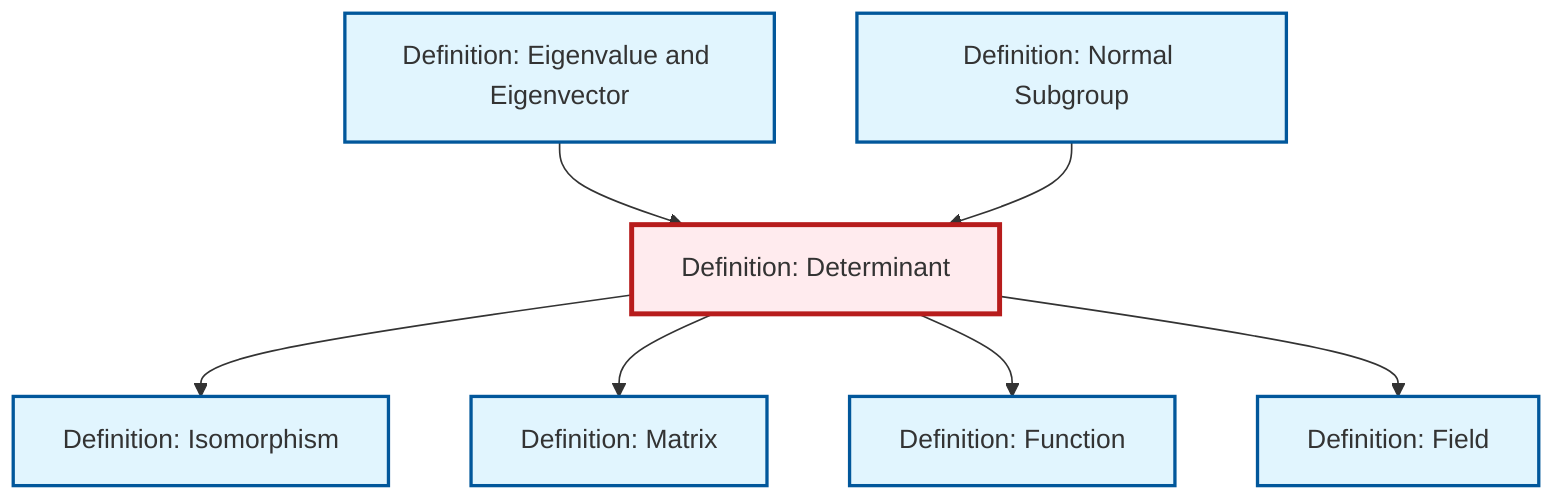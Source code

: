 graph TD
    classDef definition fill:#e1f5fe,stroke:#01579b,stroke-width:2px
    classDef theorem fill:#f3e5f5,stroke:#4a148c,stroke-width:2px
    classDef axiom fill:#fff3e0,stroke:#e65100,stroke-width:2px
    classDef example fill:#e8f5e9,stroke:#1b5e20,stroke-width:2px
    classDef current fill:#ffebee,stroke:#b71c1c,stroke-width:3px
    def-determinant["Definition: Determinant"]:::definition
    def-isomorphism["Definition: Isomorphism"]:::definition
    def-function["Definition: Function"]:::definition
    def-matrix["Definition: Matrix"]:::definition
    def-field["Definition: Field"]:::definition
    def-eigenvalue-eigenvector["Definition: Eigenvalue and Eigenvector"]:::definition
    def-normal-subgroup["Definition: Normal Subgroup"]:::definition
    def-determinant --> def-isomorphism
    def-eigenvalue-eigenvector --> def-determinant
    def-determinant --> def-matrix
    def-normal-subgroup --> def-determinant
    def-determinant --> def-function
    def-determinant --> def-field
    class def-determinant current
